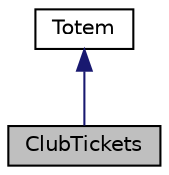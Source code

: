 digraph "ClubTickets"
{
  edge [fontname="Helvetica",fontsize="10",labelfontname="Helvetica",labelfontsize="10"];
  node [fontname="Helvetica",fontsize="10",shape=record];
  Node2 [label="ClubTickets",height=0.2,width=0.4,color="black", fillcolor="grey75", style="filled", fontcolor="black"];
  Node3 -> Node2 [dir="back",color="midnightblue",fontsize="10",style="solid"];
  Node3 [label="Totem",height=0.2,width=0.4,color="black", fillcolor="white", style="filled",URL="$class_totem.html",tooltip="Classe mãe das maquinas de venda. "];
}
